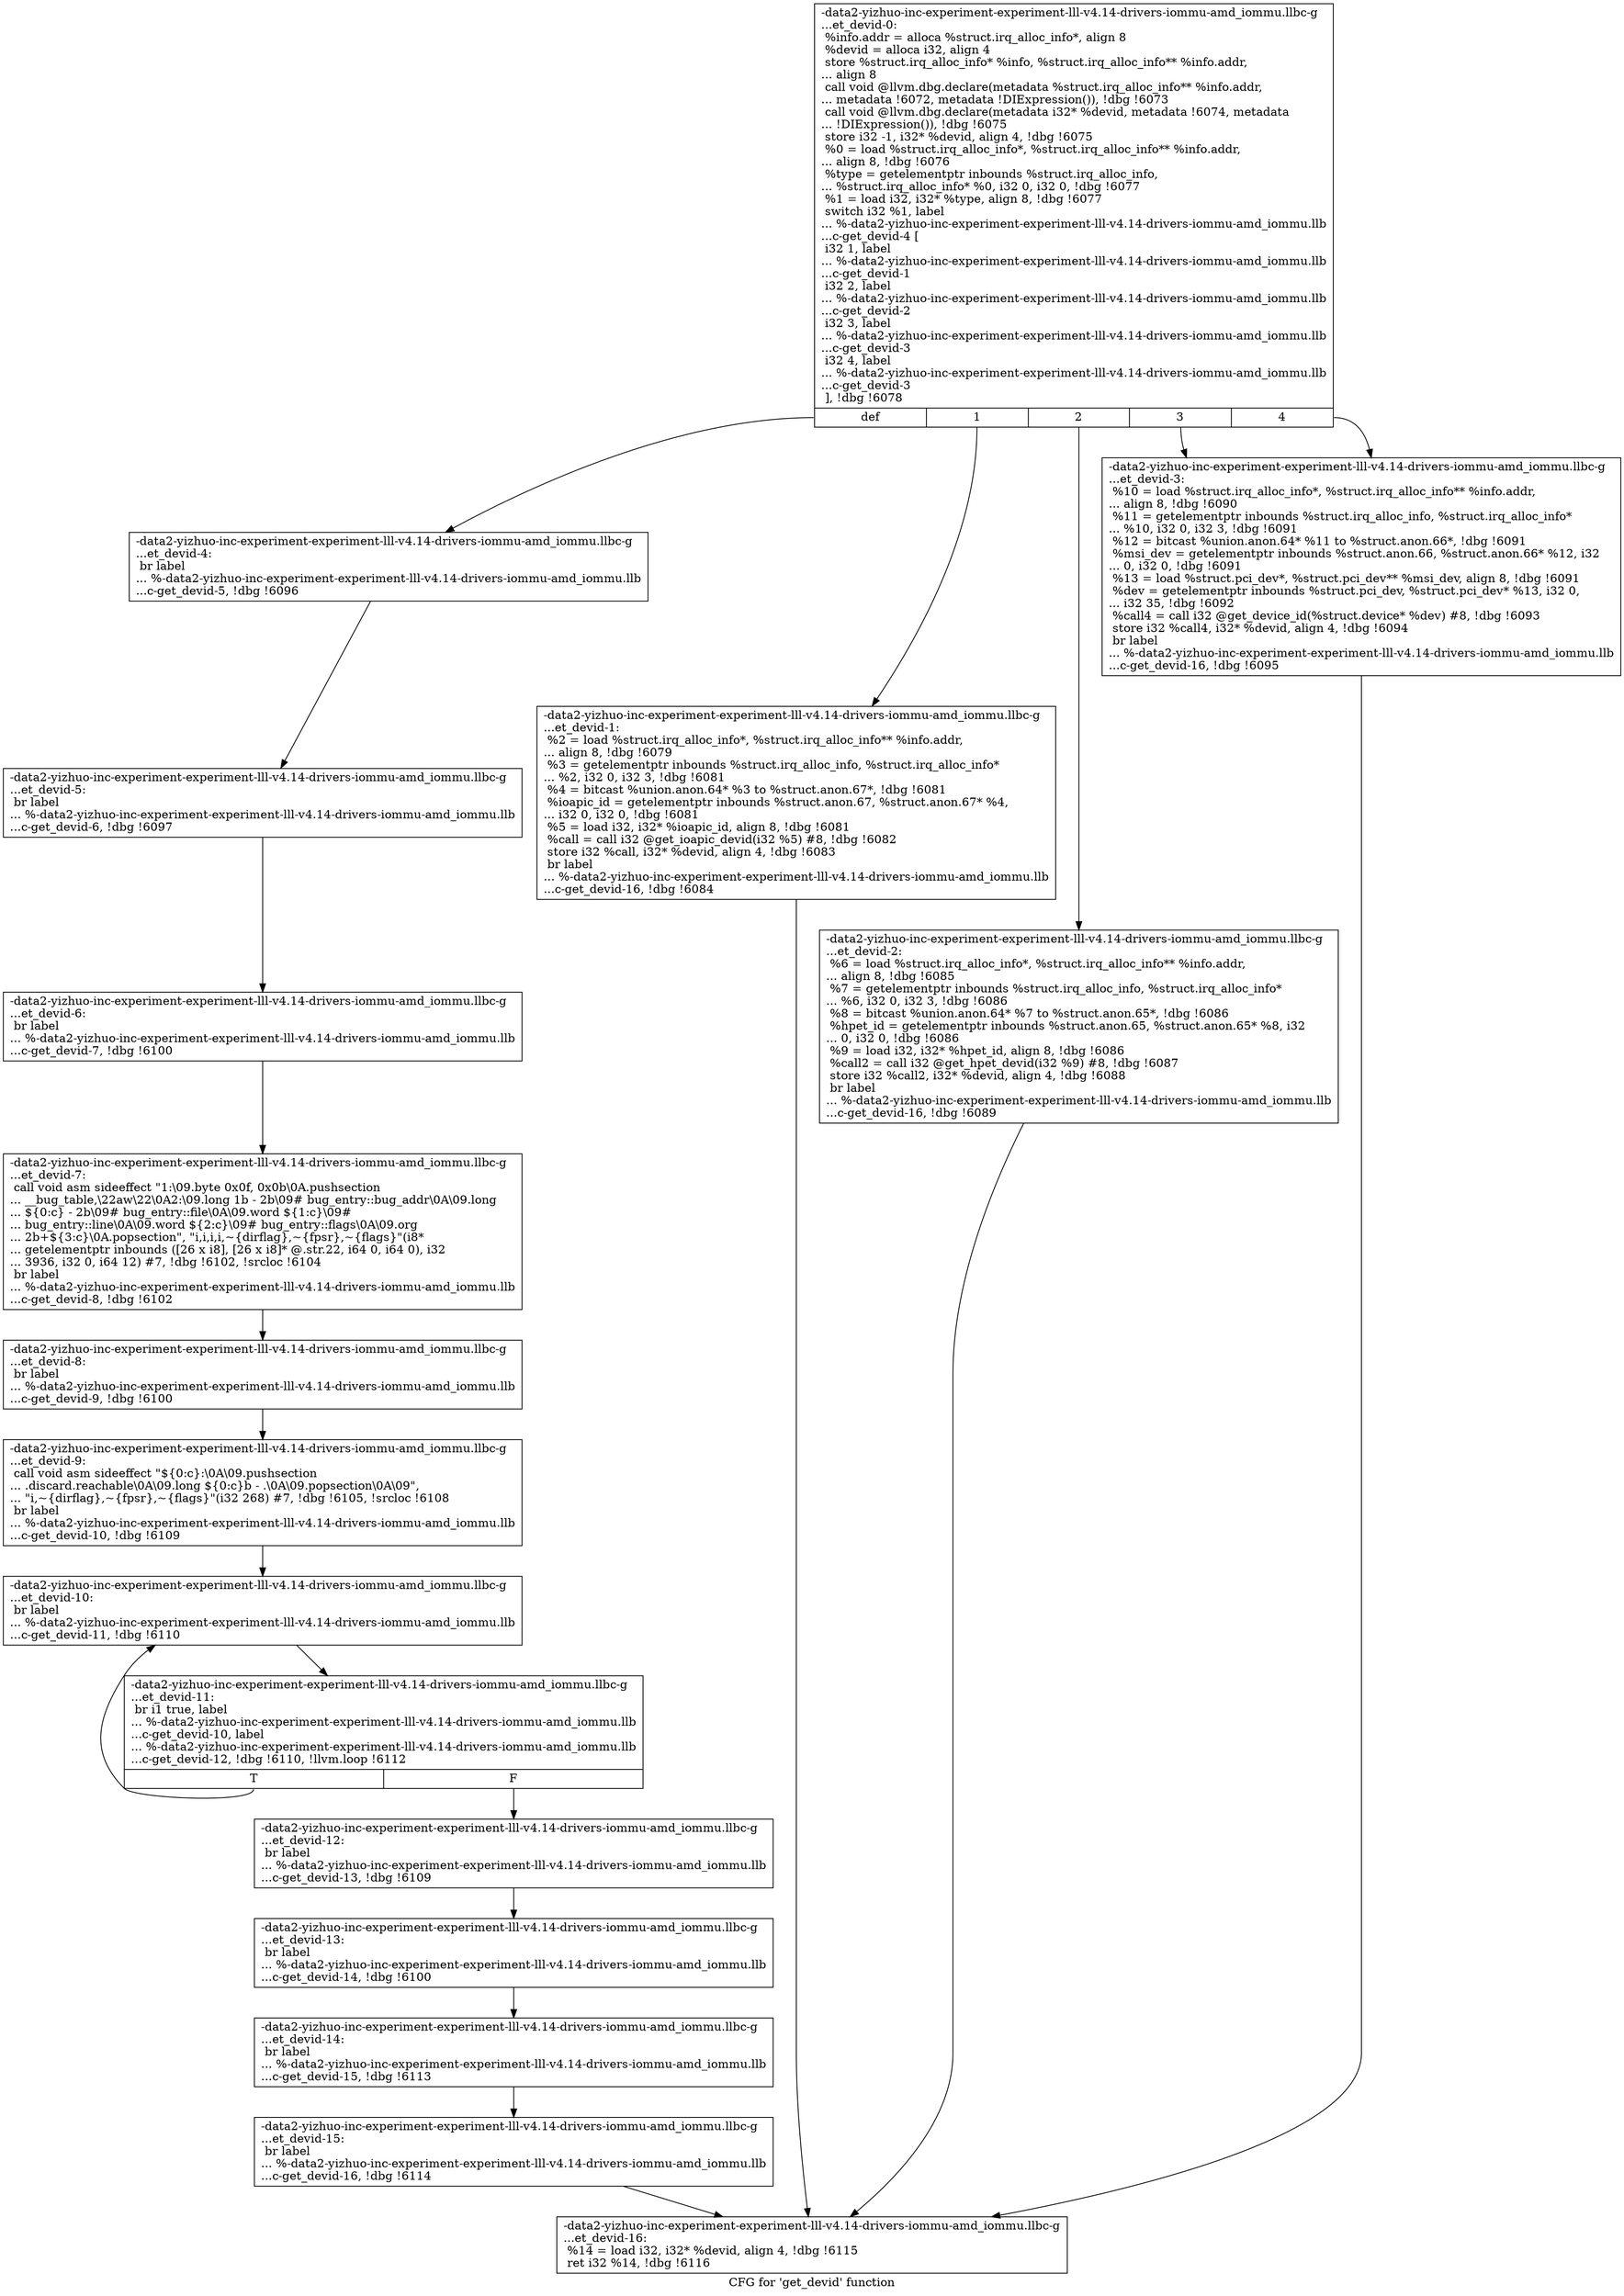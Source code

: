 digraph "CFG for 'get_devid' function" {
	label="CFG for 'get_devid' function";

	Node0x561b949b5b50 [shape=record,label="{-data2-yizhuo-inc-experiment-experiment-lll-v4.14-drivers-iommu-amd_iommu.llbc-g\l...et_devid-0:\l  %info.addr = alloca %struct.irq_alloc_info*, align 8\l  %devid = alloca i32, align 4\l  store %struct.irq_alloc_info* %info, %struct.irq_alloc_info** %info.addr,\l... align 8\l  call void @llvm.dbg.declare(metadata %struct.irq_alloc_info** %info.addr,\l... metadata !6072, metadata !DIExpression()), !dbg !6073\l  call void @llvm.dbg.declare(metadata i32* %devid, metadata !6074, metadata\l... !DIExpression()), !dbg !6075\l  store i32 -1, i32* %devid, align 4, !dbg !6075\l  %0 = load %struct.irq_alloc_info*, %struct.irq_alloc_info** %info.addr,\l... align 8, !dbg !6076\l  %type = getelementptr inbounds %struct.irq_alloc_info,\l... %struct.irq_alloc_info* %0, i32 0, i32 0, !dbg !6077\l  %1 = load i32, i32* %type, align 8, !dbg !6077\l  switch i32 %1, label\l... %-data2-yizhuo-inc-experiment-experiment-lll-v4.14-drivers-iommu-amd_iommu.llb\l...c-get_devid-4 [\l    i32 1, label\l... %-data2-yizhuo-inc-experiment-experiment-lll-v4.14-drivers-iommu-amd_iommu.llb\l...c-get_devid-1\l    i32 2, label\l... %-data2-yizhuo-inc-experiment-experiment-lll-v4.14-drivers-iommu-amd_iommu.llb\l...c-get_devid-2\l    i32 3, label\l... %-data2-yizhuo-inc-experiment-experiment-lll-v4.14-drivers-iommu-amd_iommu.llb\l...c-get_devid-3\l    i32 4, label\l... %-data2-yizhuo-inc-experiment-experiment-lll-v4.14-drivers-iommu-amd_iommu.llb\l...c-get_devid-3\l  ], !dbg !6078\l|{<s0>def|<s1>1|<s2>2|<s3>3|<s4>4}}"];
	Node0x561b949b5b50:s0 -> Node0x561b949b66d0;
	Node0x561b949b5b50:s1 -> Node0x561b949b65e0;
	Node0x561b949b5b50:s2 -> Node0x561b949b6630;
	Node0x561b949b5b50:s3 -> Node0x561b949b6680;
	Node0x561b949b5b50:s4 -> Node0x561b949b6680;
	Node0x561b949b65e0 [shape=record,label="{-data2-yizhuo-inc-experiment-experiment-lll-v4.14-drivers-iommu-amd_iommu.llbc-g\l...et_devid-1: \l  %2 = load %struct.irq_alloc_info*, %struct.irq_alloc_info** %info.addr,\l... align 8, !dbg !6079\l  %3 = getelementptr inbounds %struct.irq_alloc_info, %struct.irq_alloc_info*\l... %2, i32 0, i32 3, !dbg !6081\l  %4 = bitcast %union.anon.64* %3 to %struct.anon.67*, !dbg !6081\l  %ioapic_id = getelementptr inbounds %struct.anon.67, %struct.anon.67* %4,\l... i32 0, i32 0, !dbg !6081\l  %5 = load i32, i32* %ioapic_id, align 8, !dbg !6081\l  %call = call i32 @get_ioapic_devid(i32 %5) #8, !dbg !6082\l  store i32 %call, i32* %devid, align 4, !dbg !6083\l  br label\l... %-data2-yizhuo-inc-experiment-experiment-lll-v4.14-drivers-iommu-amd_iommu.llb\l...c-get_devid-16, !dbg !6084\l}"];
	Node0x561b949b65e0 -> Node0x561b949b6a90;
	Node0x561b949b6630 [shape=record,label="{-data2-yizhuo-inc-experiment-experiment-lll-v4.14-drivers-iommu-amd_iommu.llbc-g\l...et_devid-2: \l  %6 = load %struct.irq_alloc_info*, %struct.irq_alloc_info** %info.addr,\l... align 8, !dbg !6085\l  %7 = getelementptr inbounds %struct.irq_alloc_info, %struct.irq_alloc_info*\l... %6, i32 0, i32 3, !dbg !6086\l  %8 = bitcast %union.anon.64* %7 to %struct.anon.65*, !dbg !6086\l  %hpet_id = getelementptr inbounds %struct.anon.65, %struct.anon.65* %8, i32\l... 0, i32 0, !dbg !6086\l  %9 = load i32, i32* %hpet_id, align 8, !dbg !6086\l  %call2 = call i32 @get_hpet_devid(i32 %9) #8, !dbg !6087\l  store i32 %call2, i32* %devid, align 4, !dbg !6088\l  br label\l... %-data2-yizhuo-inc-experiment-experiment-lll-v4.14-drivers-iommu-amd_iommu.llb\l...c-get_devid-16, !dbg !6089\l}"];
	Node0x561b949b6630 -> Node0x561b949b6a90;
	Node0x561b949b6680 [shape=record,label="{-data2-yizhuo-inc-experiment-experiment-lll-v4.14-drivers-iommu-amd_iommu.llbc-g\l...et_devid-3: \l  %10 = load %struct.irq_alloc_info*, %struct.irq_alloc_info** %info.addr,\l... align 8, !dbg !6090\l  %11 = getelementptr inbounds %struct.irq_alloc_info, %struct.irq_alloc_info*\l... %10, i32 0, i32 3, !dbg !6091\l  %12 = bitcast %union.anon.64* %11 to %struct.anon.66*, !dbg !6091\l  %msi_dev = getelementptr inbounds %struct.anon.66, %struct.anon.66* %12, i32\l... 0, i32 0, !dbg !6091\l  %13 = load %struct.pci_dev*, %struct.pci_dev** %msi_dev, align 8, !dbg !6091\l  %dev = getelementptr inbounds %struct.pci_dev, %struct.pci_dev* %13, i32 0,\l... i32 35, !dbg !6092\l  %call4 = call i32 @get_device_id(%struct.device* %dev) #8, !dbg !6093\l  store i32 %call4, i32* %devid, align 4, !dbg !6094\l  br label\l... %-data2-yizhuo-inc-experiment-experiment-lll-v4.14-drivers-iommu-amd_iommu.llb\l...c-get_devid-16, !dbg !6095\l}"];
	Node0x561b949b6680 -> Node0x561b949b6a90;
	Node0x561b949b66d0 [shape=record,label="{-data2-yizhuo-inc-experiment-experiment-lll-v4.14-drivers-iommu-amd_iommu.llbc-g\l...et_devid-4: \l  br label\l... %-data2-yizhuo-inc-experiment-experiment-lll-v4.14-drivers-iommu-amd_iommu.llb\l...c-get_devid-5, !dbg !6096\l}"];
	Node0x561b949b66d0 -> Node0x561b949b6720;
	Node0x561b949b6720 [shape=record,label="{-data2-yizhuo-inc-experiment-experiment-lll-v4.14-drivers-iommu-amd_iommu.llbc-g\l...et_devid-5: \l  br label\l... %-data2-yizhuo-inc-experiment-experiment-lll-v4.14-drivers-iommu-amd_iommu.llb\l...c-get_devid-6, !dbg !6097\l}"];
	Node0x561b949b6720 -> Node0x561b949b6770;
	Node0x561b949b6770 [shape=record,label="{-data2-yizhuo-inc-experiment-experiment-lll-v4.14-drivers-iommu-amd_iommu.llbc-g\l...et_devid-6: \l  br label\l... %-data2-yizhuo-inc-experiment-experiment-lll-v4.14-drivers-iommu-amd_iommu.llb\l...c-get_devid-7, !dbg !6100\l}"];
	Node0x561b949b6770 -> Node0x561b949b67c0;
	Node0x561b949b67c0 [shape=record,label="{-data2-yizhuo-inc-experiment-experiment-lll-v4.14-drivers-iommu-amd_iommu.llbc-g\l...et_devid-7: \l  call void asm sideeffect \"1:\\09.byte 0x0f, 0x0b\\0A.pushsection\l... __bug_table,\\22aw\\22\\0A2:\\09.long 1b - 2b\\09# bug_entry::bug_addr\\0A\\09.long\l... $\{0:c\} - 2b\\09# bug_entry::file\\0A\\09.word $\{1:c\}\\09#\l... bug_entry::line\\0A\\09.word $\{2:c\}\\09# bug_entry::flags\\0A\\09.org\l... 2b+$\{3:c\}\\0A.popsection\", \"i,i,i,i,~\{dirflag\},~\{fpsr\},~\{flags\}\"(i8*\l... getelementptr inbounds ([26 x i8], [26 x i8]* @.str.22, i64 0, i64 0), i32\l... 3936, i32 0, i64 12) #7, !dbg !6102, !srcloc !6104\l  br label\l... %-data2-yizhuo-inc-experiment-experiment-lll-v4.14-drivers-iommu-amd_iommu.llb\l...c-get_devid-8, !dbg !6102\l}"];
	Node0x561b949b67c0 -> Node0x561b949b6810;
	Node0x561b949b6810 [shape=record,label="{-data2-yizhuo-inc-experiment-experiment-lll-v4.14-drivers-iommu-amd_iommu.llbc-g\l...et_devid-8: \l  br label\l... %-data2-yizhuo-inc-experiment-experiment-lll-v4.14-drivers-iommu-amd_iommu.llb\l...c-get_devid-9, !dbg !6100\l}"];
	Node0x561b949b6810 -> Node0x561b949b6860;
	Node0x561b949b6860 [shape=record,label="{-data2-yizhuo-inc-experiment-experiment-lll-v4.14-drivers-iommu-amd_iommu.llbc-g\l...et_devid-9: \l  call void asm sideeffect \"$\{0:c\}:\\0A\\09.pushsection\l... .discard.reachable\\0A\\09.long $\{0:c\}b - .\\0A\\09.popsection\\0A\\09\",\l... \"i,~\{dirflag\},~\{fpsr\},~\{flags\}\"(i32 268) #7, !dbg !6105, !srcloc !6108\l  br label\l... %-data2-yizhuo-inc-experiment-experiment-lll-v4.14-drivers-iommu-amd_iommu.llb\l...c-get_devid-10, !dbg !6109\l}"];
	Node0x561b949b6860 -> Node0x561b949b68b0;
	Node0x561b949b68b0 [shape=record,label="{-data2-yizhuo-inc-experiment-experiment-lll-v4.14-drivers-iommu-amd_iommu.llbc-g\l...et_devid-10: \l  br label\l... %-data2-yizhuo-inc-experiment-experiment-lll-v4.14-drivers-iommu-amd_iommu.llb\l...c-get_devid-11, !dbg !6110\l}"];
	Node0x561b949b68b0 -> Node0x561b949b6900;
	Node0x561b949b6900 [shape=record,label="{-data2-yizhuo-inc-experiment-experiment-lll-v4.14-drivers-iommu-amd_iommu.llbc-g\l...et_devid-11: \l  br i1 true, label\l... %-data2-yizhuo-inc-experiment-experiment-lll-v4.14-drivers-iommu-amd_iommu.llb\l...c-get_devid-10, label\l... %-data2-yizhuo-inc-experiment-experiment-lll-v4.14-drivers-iommu-amd_iommu.llb\l...c-get_devid-12, !dbg !6110, !llvm.loop !6112\l|{<s0>T|<s1>F}}"];
	Node0x561b949b6900:s0 -> Node0x561b949b68b0;
	Node0x561b949b6900:s1 -> Node0x561b949b6950;
	Node0x561b949b6950 [shape=record,label="{-data2-yizhuo-inc-experiment-experiment-lll-v4.14-drivers-iommu-amd_iommu.llbc-g\l...et_devid-12: \l  br label\l... %-data2-yizhuo-inc-experiment-experiment-lll-v4.14-drivers-iommu-amd_iommu.llb\l...c-get_devid-13, !dbg !6109\l}"];
	Node0x561b949b6950 -> Node0x561b949b69a0;
	Node0x561b949b69a0 [shape=record,label="{-data2-yizhuo-inc-experiment-experiment-lll-v4.14-drivers-iommu-amd_iommu.llbc-g\l...et_devid-13: \l  br label\l... %-data2-yizhuo-inc-experiment-experiment-lll-v4.14-drivers-iommu-amd_iommu.llb\l...c-get_devid-14, !dbg !6100\l}"];
	Node0x561b949b69a0 -> Node0x561b949b69f0;
	Node0x561b949b69f0 [shape=record,label="{-data2-yizhuo-inc-experiment-experiment-lll-v4.14-drivers-iommu-amd_iommu.llbc-g\l...et_devid-14: \l  br label\l... %-data2-yizhuo-inc-experiment-experiment-lll-v4.14-drivers-iommu-amd_iommu.llb\l...c-get_devid-15, !dbg !6113\l}"];
	Node0x561b949b69f0 -> Node0x561b949b6a40;
	Node0x561b949b6a40 [shape=record,label="{-data2-yizhuo-inc-experiment-experiment-lll-v4.14-drivers-iommu-amd_iommu.llbc-g\l...et_devid-15: \l  br label\l... %-data2-yizhuo-inc-experiment-experiment-lll-v4.14-drivers-iommu-amd_iommu.llb\l...c-get_devid-16, !dbg !6114\l}"];
	Node0x561b949b6a40 -> Node0x561b949b6a90;
	Node0x561b949b6a90 [shape=record,label="{-data2-yizhuo-inc-experiment-experiment-lll-v4.14-drivers-iommu-amd_iommu.llbc-g\l...et_devid-16: \l  %14 = load i32, i32* %devid, align 4, !dbg !6115\l  ret i32 %14, !dbg !6116\l}"];
}
